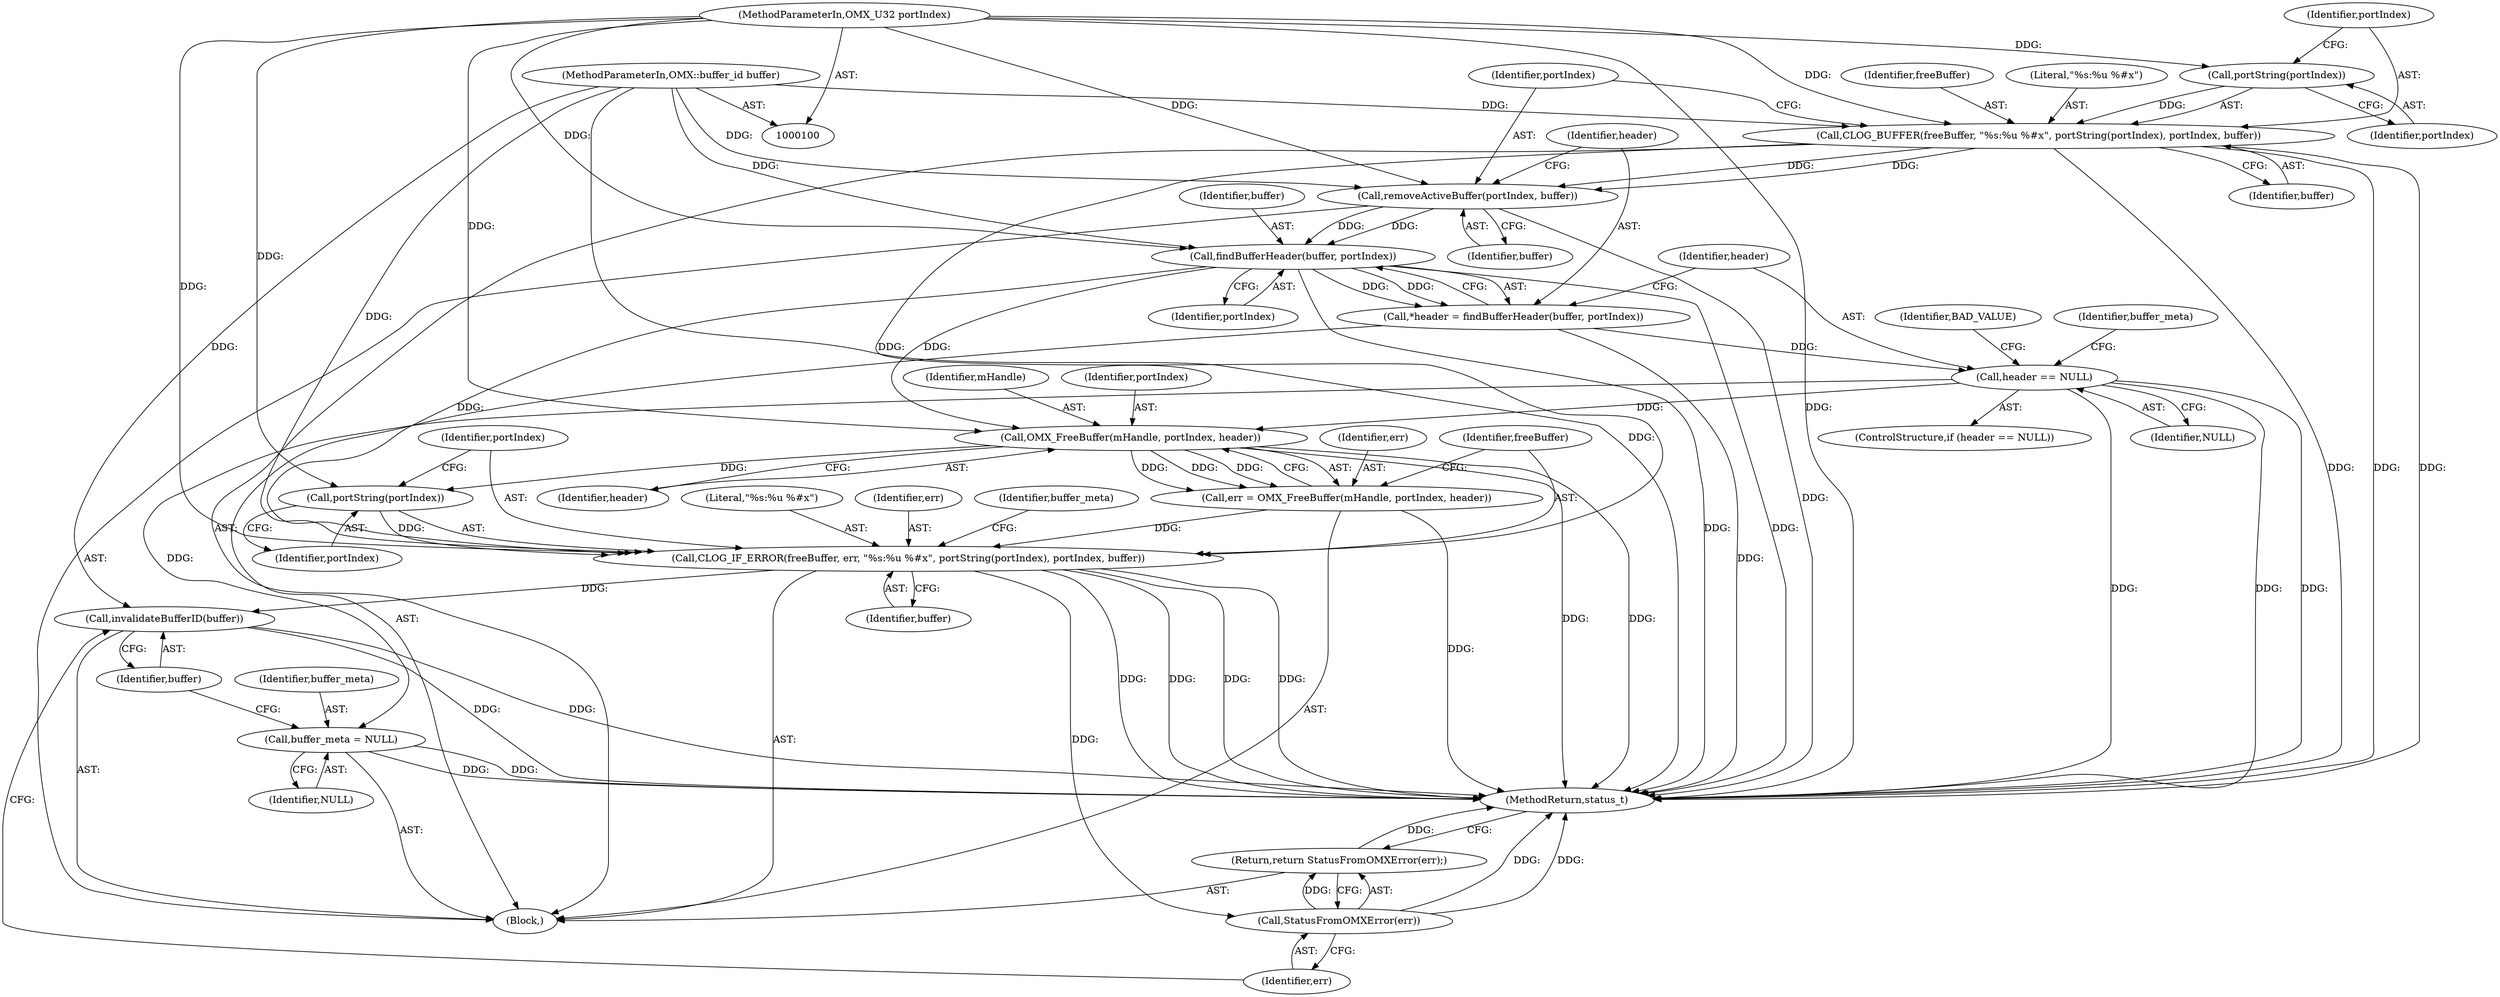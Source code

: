 digraph "0_Android_b351eabb428c7ca85a34513c64601f437923d576_7@API" {
"1000112" [label="(Call,removeActiveBuffer(portIndex, buffer))"];
"1000105" [label="(Call,CLOG_BUFFER(freeBuffer, \"%s:%u %#x\", portString(portIndex), portIndex, buffer))"];
"1000108" [label="(Call,portString(portIndex))"];
"1000101" [label="(MethodParameterIn,OMX_U32 portIndex)"];
"1000102" [label="(MethodParameterIn,OMX::buffer_id buffer)"];
"1000118" [label="(Call,findBufferHeader(buffer, portIndex))"];
"1000116" [label="(Call,*header = findBufferHeader(buffer, portIndex))"];
"1000122" [label="(Call,header == NULL)"];
"1000139" [label="(Call,OMX_FreeBuffer(mHandle, portIndex, header))"];
"1000137" [label="(Call,err = OMX_FreeBuffer(mHandle, portIndex, header))"];
"1000143" [label="(Call,CLOG_IF_ERROR(freeBuffer, err, \"%s:%u %#x\", portString(portIndex), portIndex, buffer))"];
"1000156" [label="(Call,invalidateBufferID(buffer))"];
"1000159" [label="(Call,StatusFromOMXError(err))"];
"1000158" [label="(Return,return StatusFromOMXError(err);)"];
"1000147" [label="(Call,portString(portIndex))"];
"1000153" [label="(Call,buffer_meta = NULL)"];
"1000105" [label="(Call,CLOG_BUFFER(freeBuffer, \"%s:%u %#x\", portString(portIndex), portIndex, buffer))"];
"1000123" [label="(Identifier,header)"];
"1000113" [label="(Identifier,portIndex)"];
"1000130" [label="(Identifier,buffer_meta)"];
"1000146" [label="(Literal,\"%s:%u %#x\")"];
"1000145" [label="(Identifier,err)"];
"1000142" [label="(Identifier,header)"];
"1000140" [label="(Identifier,mHandle)"];
"1000119" [label="(Identifier,buffer)"];
"1000161" [label="(MethodReturn,status_t)"];
"1000137" [label="(Call,err = OMX_FreeBuffer(mHandle, portIndex, header))"];
"1000160" [label="(Identifier,err)"];
"1000150" [label="(Identifier,buffer)"];
"1000122" [label="(Call,header == NULL)"];
"1000155" [label="(Identifier,NULL)"];
"1000144" [label="(Identifier,freeBuffer)"];
"1000124" [label="(Identifier,NULL)"];
"1000143" [label="(Call,CLOG_IF_ERROR(freeBuffer, err, \"%s:%u %#x\", portString(portIndex), portIndex, buffer))"];
"1000147" [label="(Call,portString(portIndex))"];
"1000114" [label="(Identifier,buffer)"];
"1000152" [label="(Identifier,buffer_meta)"];
"1000116" [label="(Call,*header = findBufferHeader(buffer, portIndex))"];
"1000127" [label="(Identifier,BAD_VALUE)"];
"1000118" [label="(Call,findBufferHeader(buffer, portIndex))"];
"1000159" [label="(Call,StatusFromOMXError(err))"];
"1000148" [label="(Identifier,portIndex)"];
"1000138" [label="(Identifier,err)"];
"1000111" [label="(Identifier,buffer)"];
"1000117" [label="(Identifier,header)"];
"1000108" [label="(Call,portString(portIndex))"];
"1000109" [label="(Identifier,portIndex)"];
"1000157" [label="(Identifier,buffer)"];
"1000112" [label="(Call,removeActiveBuffer(portIndex, buffer))"];
"1000158" [label="(Return,return StatusFromOMXError(err);)"];
"1000106" [label="(Identifier,freeBuffer)"];
"1000153" [label="(Call,buffer_meta = NULL)"];
"1000103" [label="(Block,)"];
"1000101" [label="(MethodParameterIn,OMX_U32 portIndex)"];
"1000120" [label="(Identifier,portIndex)"];
"1000156" [label="(Call,invalidateBufferID(buffer))"];
"1000149" [label="(Identifier,portIndex)"];
"1000110" [label="(Identifier,portIndex)"];
"1000141" [label="(Identifier,portIndex)"];
"1000107" [label="(Literal,\"%s:%u %#x\")"];
"1000154" [label="(Identifier,buffer_meta)"];
"1000139" [label="(Call,OMX_FreeBuffer(mHandle, portIndex, header))"];
"1000121" [label="(ControlStructure,if (header == NULL))"];
"1000102" [label="(MethodParameterIn,OMX::buffer_id buffer)"];
"1000112" -> "1000103"  [label="AST: "];
"1000112" -> "1000114"  [label="CFG: "];
"1000113" -> "1000112"  [label="AST: "];
"1000114" -> "1000112"  [label="AST: "];
"1000117" -> "1000112"  [label="CFG: "];
"1000112" -> "1000161"  [label="DDG: "];
"1000105" -> "1000112"  [label="DDG: "];
"1000105" -> "1000112"  [label="DDG: "];
"1000101" -> "1000112"  [label="DDG: "];
"1000102" -> "1000112"  [label="DDG: "];
"1000112" -> "1000118"  [label="DDG: "];
"1000112" -> "1000118"  [label="DDG: "];
"1000105" -> "1000103"  [label="AST: "];
"1000105" -> "1000111"  [label="CFG: "];
"1000106" -> "1000105"  [label="AST: "];
"1000107" -> "1000105"  [label="AST: "];
"1000108" -> "1000105"  [label="AST: "];
"1000110" -> "1000105"  [label="AST: "];
"1000111" -> "1000105"  [label="AST: "];
"1000113" -> "1000105"  [label="CFG: "];
"1000105" -> "1000161"  [label="DDG: "];
"1000105" -> "1000161"  [label="DDG: "];
"1000105" -> "1000161"  [label="DDG: "];
"1000108" -> "1000105"  [label="DDG: "];
"1000101" -> "1000105"  [label="DDG: "];
"1000102" -> "1000105"  [label="DDG: "];
"1000105" -> "1000143"  [label="DDG: "];
"1000108" -> "1000109"  [label="CFG: "];
"1000109" -> "1000108"  [label="AST: "];
"1000110" -> "1000108"  [label="CFG: "];
"1000101" -> "1000108"  [label="DDG: "];
"1000101" -> "1000100"  [label="AST: "];
"1000101" -> "1000161"  [label="DDG: "];
"1000101" -> "1000118"  [label="DDG: "];
"1000101" -> "1000139"  [label="DDG: "];
"1000101" -> "1000147"  [label="DDG: "];
"1000101" -> "1000143"  [label="DDG: "];
"1000102" -> "1000100"  [label="AST: "];
"1000102" -> "1000161"  [label="DDG: "];
"1000102" -> "1000118"  [label="DDG: "];
"1000102" -> "1000143"  [label="DDG: "];
"1000102" -> "1000156"  [label="DDG: "];
"1000118" -> "1000116"  [label="AST: "];
"1000118" -> "1000120"  [label="CFG: "];
"1000119" -> "1000118"  [label="AST: "];
"1000120" -> "1000118"  [label="AST: "];
"1000116" -> "1000118"  [label="CFG: "];
"1000118" -> "1000161"  [label="DDG: "];
"1000118" -> "1000161"  [label="DDG: "];
"1000118" -> "1000116"  [label="DDG: "];
"1000118" -> "1000116"  [label="DDG: "];
"1000118" -> "1000139"  [label="DDG: "];
"1000118" -> "1000143"  [label="DDG: "];
"1000116" -> "1000103"  [label="AST: "];
"1000117" -> "1000116"  [label="AST: "];
"1000123" -> "1000116"  [label="CFG: "];
"1000116" -> "1000161"  [label="DDG: "];
"1000116" -> "1000122"  [label="DDG: "];
"1000122" -> "1000121"  [label="AST: "];
"1000122" -> "1000124"  [label="CFG: "];
"1000123" -> "1000122"  [label="AST: "];
"1000124" -> "1000122"  [label="AST: "];
"1000127" -> "1000122"  [label="CFG: "];
"1000130" -> "1000122"  [label="CFG: "];
"1000122" -> "1000161"  [label="DDG: "];
"1000122" -> "1000161"  [label="DDG: "];
"1000122" -> "1000161"  [label="DDG: "];
"1000122" -> "1000139"  [label="DDG: "];
"1000122" -> "1000153"  [label="DDG: "];
"1000139" -> "1000137"  [label="AST: "];
"1000139" -> "1000142"  [label="CFG: "];
"1000140" -> "1000139"  [label="AST: "];
"1000141" -> "1000139"  [label="AST: "];
"1000142" -> "1000139"  [label="AST: "];
"1000137" -> "1000139"  [label="CFG: "];
"1000139" -> "1000161"  [label="DDG: "];
"1000139" -> "1000161"  [label="DDG: "];
"1000139" -> "1000137"  [label="DDG: "];
"1000139" -> "1000137"  [label="DDG: "];
"1000139" -> "1000137"  [label="DDG: "];
"1000139" -> "1000147"  [label="DDG: "];
"1000137" -> "1000103"  [label="AST: "];
"1000138" -> "1000137"  [label="AST: "];
"1000144" -> "1000137"  [label="CFG: "];
"1000137" -> "1000161"  [label="DDG: "];
"1000137" -> "1000143"  [label="DDG: "];
"1000143" -> "1000103"  [label="AST: "];
"1000143" -> "1000150"  [label="CFG: "];
"1000144" -> "1000143"  [label="AST: "];
"1000145" -> "1000143"  [label="AST: "];
"1000146" -> "1000143"  [label="AST: "];
"1000147" -> "1000143"  [label="AST: "];
"1000149" -> "1000143"  [label="AST: "];
"1000150" -> "1000143"  [label="AST: "];
"1000152" -> "1000143"  [label="CFG: "];
"1000143" -> "1000161"  [label="DDG: "];
"1000143" -> "1000161"  [label="DDG: "];
"1000143" -> "1000161"  [label="DDG: "];
"1000143" -> "1000161"  [label="DDG: "];
"1000147" -> "1000143"  [label="DDG: "];
"1000143" -> "1000156"  [label="DDG: "];
"1000143" -> "1000159"  [label="DDG: "];
"1000156" -> "1000103"  [label="AST: "];
"1000156" -> "1000157"  [label="CFG: "];
"1000157" -> "1000156"  [label="AST: "];
"1000160" -> "1000156"  [label="CFG: "];
"1000156" -> "1000161"  [label="DDG: "];
"1000156" -> "1000161"  [label="DDG: "];
"1000159" -> "1000158"  [label="AST: "];
"1000159" -> "1000160"  [label="CFG: "];
"1000160" -> "1000159"  [label="AST: "];
"1000158" -> "1000159"  [label="CFG: "];
"1000159" -> "1000161"  [label="DDG: "];
"1000159" -> "1000161"  [label="DDG: "];
"1000159" -> "1000158"  [label="DDG: "];
"1000158" -> "1000103"  [label="AST: "];
"1000161" -> "1000158"  [label="CFG: "];
"1000158" -> "1000161"  [label="DDG: "];
"1000147" -> "1000148"  [label="CFG: "];
"1000148" -> "1000147"  [label="AST: "];
"1000149" -> "1000147"  [label="CFG: "];
"1000153" -> "1000103"  [label="AST: "];
"1000153" -> "1000155"  [label="CFG: "];
"1000154" -> "1000153"  [label="AST: "];
"1000155" -> "1000153"  [label="AST: "];
"1000157" -> "1000153"  [label="CFG: "];
"1000153" -> "1000161"  [label="DDG: "];
"1000153" -> "1000161"  [label="DDG: "];
}
